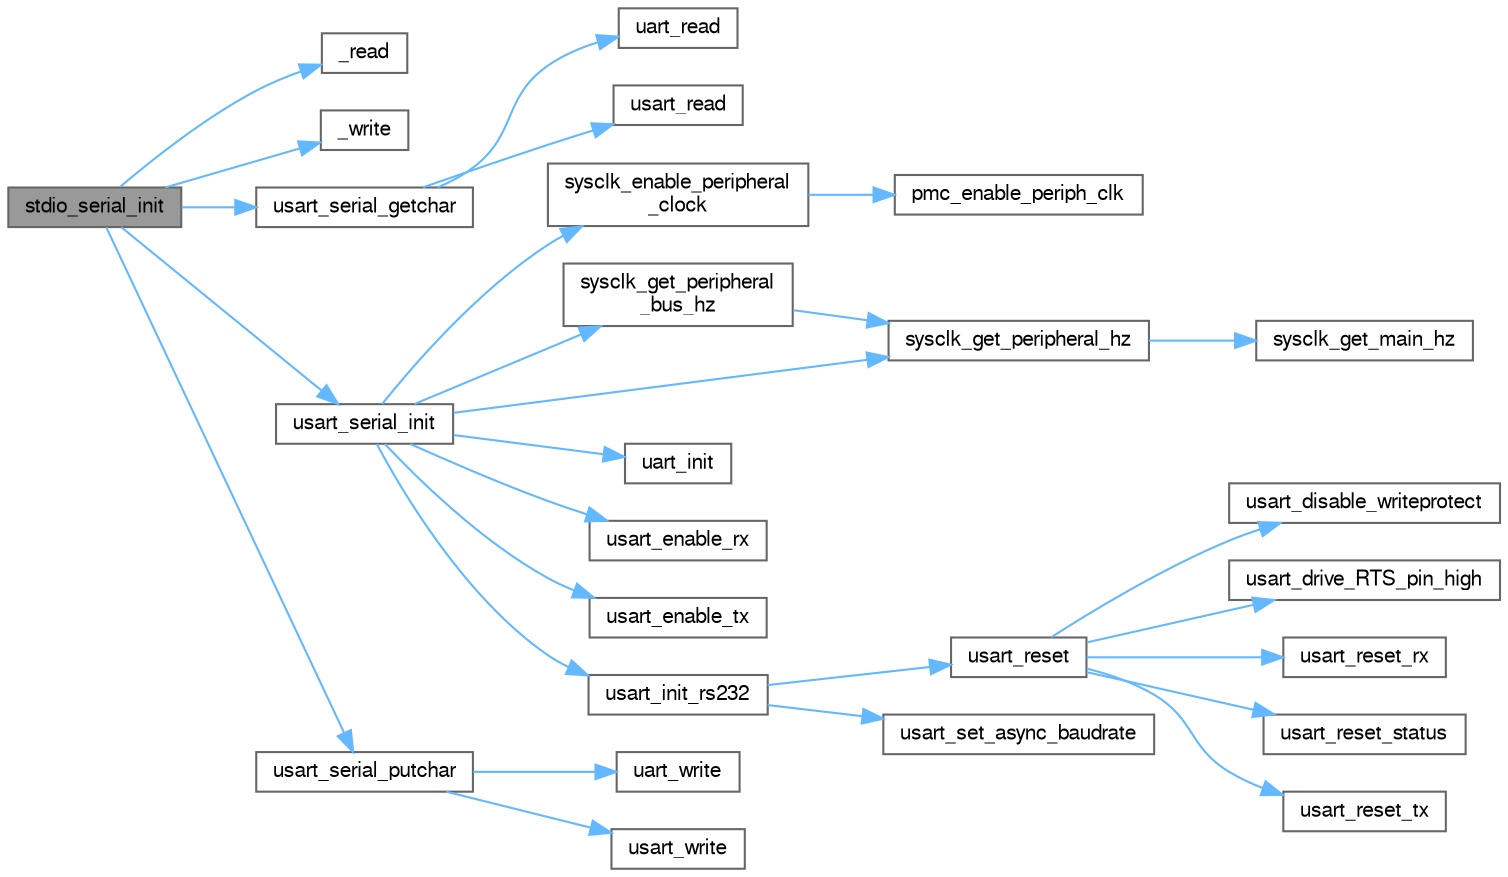 digraph "stdio_serial_init"
{
 // LATEX_PDF_SIZE
  bgcolor="transparent";
  edge [fontname=FreeSans,fontsize=10,labelfontname=FreeSans,labelfontsize=10];
  node [fontname=FreeSans,fontsize=10,shape=box,height=0.2,width=0.4];
  rankdir="LR";
  Node1 [label="stdio_serial_init",height=0.2,width=0.4,color="gray40", fillcolor="grey60", style="filled", fontcolor="black",tooltip="Initializes the stdio in Serial Mode."];
  Node1 -> Node2 [color="steelblue1",style="solid"];
  Node2 [label="_read",height=0.2,width=0.4,color="grey40", fillcolor="white", style="filled",URL="$group__group__common__utils__stdio.html#ga4f9bf1e1602f2828e0a54e70c3b2dccb",tooltip=" "];
  Node1 -> Node3 [color="steelblue1",style="solid"];
  Node3 [label="_write",height=0.2,width=0.4,color="grey40", fillcolor="white", style="filled",URL="$group__group__common__utils__stdio.html#ga086fc1b0720a915cba9092371c03d367",tooltip=" "];
  Node1 -> Node4 [color="steelblue1",style="solid"];
  Node4 [label="usart_serial_getchar",height=0.2,width=0.4,color="grey40", fillcolor="white", style="filled",URL="$uart__serial_8h.html#ac3d539ff8bb9e9d795a6ac83cf697092",tooltip="Waits until a character is received, and returns it."];
  Node4 -> Node5 [color="steelblue1",style="solid"];
  Node5 [label="uart_read",height=0.2,width=0.4,color="grey40", fillcolor="white", style="filled",URL="$group__sam__drivers__uart__group.html#ga46320ff37cbab704dd8aba10815a8f4f",tooltip="Read from UART Receive Holding Register."];
  Node4 -> Node6 [color="steelblue1",style="solid"];
  Node6 [label="usart_read",height=0.2,width=0.4,color="grey40", fillcolor="white", style="filled",URL="$group__sam__drivers__usart__group.html#gae2776f27eb9e4219bbc6245f41662fa9",tooltip="Read from USART Receive Holding Register."];
  Node1 -> Node7 [color="steelblue1",style="solid"];
  Node7 [label="usart_serial_init",height=0.2,width=0.4,color="grey40", fillcolor="white", style="filled",URL="$uart__serial_8h.html#a9b7530c23e7cf03a4542e50d276f677f",tooltip="Initializes the Usart in master mode."];
  Node7 -> Node8 [color="steelblue1",style="solid"];
  Node8 [label="sysclk_enable_peripheral\l_clock",height=0.2,width=0.4,color="grey40", fillcolor="white", style="filled",URL="$group__sysclk__group.html#ga97354113454b658bf76596b3580cf195",tooltip="Enable a peripheral's clock."];
  Node8 -> Node9 [color="steelblue1",style="solid"];
  Node9 [label="pmc_enable_periph_clk",height=0.2,width=0.4,color="grey40", fillcolor="white", style="filled",URL="$group__sam__drivers__pmc__group.html#gad09de55bb493f4ebdd92305f24f27d62",tooltip="Enable the specified peripheral clock."];
  Node7 -> Node10 [color="steelblue1",style="solid"];
  Node10 [label="sysclk_get_peripheral\l_bus_hz",height=0.2,width=0.4,color="grey40", fillcolor="white", style="filled",URL="$group__sysclk__group.html#gae7ac107dcdb3b01de4af539cab17a93d",tooltip="Retrieves the current rate in Hz of the Peripheral Bus clock attached to the specified peripheral."];
  Node10 -> Node11 [color="steelblue1",style="solid"];
  Node11 [label="sysclk_get_peripheral_hz",height=0.2,width=0.4,color="grey40", fillcolor="white", style="filled",URL="$group__sysclk__group.html#ga8ae5a954767dfc4d16ce5ae7928e6edf",tooltip="Retrieves the current rate in Hz of the peripheral clocks."];
  Node11 -> Node12 [color="steelblue1",style="solid"];
  Node12 [label="sysclk_get_main_hz",height=0.2,width=0.4,color="grey40", fillcolor="white", style="filled",URL="$group__sysclk__group.html#ga4f078b193ed39eda16071c514569b8cb",tooltip="Return the current rate in Hz of the main system clock."];
  Node7 -> Node11 [color="steelblue1",style="solid"];
  Node7 -> Node13 [color="steelblue1",style="solid"];
  Node13 [label="uart_init",height=0.2,width=0.4,color="grey40", fillcolor="white", style="filled",URL="$group__sam__drivers__uart__group.html#ga8110a83eddd8c891f8ef6d326acf8374",tooltip="Configure UART with the specified parameters."];
  Node7 -> Node14 [color="steelblue1",style="solid"];
  Node14 [label="usart_enable_rx",height=0.2,width=0.4,color="grey40", fillcolor="white", style="filled",URL="$group__sam__drivers__usart__group.html#ga7fd617322d666621fee15501ae0de7c7",tooltip="Enable USART receiver."];
  Node7 -> Node15 [color="steelblue1",style="solid"];
  Node15 [label="usart_enable_tx",height=0.2,width=0.4,color="grey40", fillcolor="white", style="filled",URL="$group__sam__drivers__usart__group.html#ga1c3a4036f8b9b21f833a641b07b84f6c",tooltip="Enable USART transmitter."];
  Node7 -> Node16 [color="steelblue1",style="solid"];
  Node16 [label="usart_init_rs232",height=0.2,width=0.4,color="grey40", fillcolor="white", style="filled",URL="$group__sam__drivers__usart__group.html#gaeef2121bcab41f9850e58c59fdc34d10",tooltip="Configure USART to work in RS232 mode."];
  Node16 -> Node17 [color="steelblue1",style="solid"];
  Node17 [label="usart_reset",height=0.2,width=0.4,color="grey40", fillcolor="white", style="filled",URL="$group__sam__drivers__usart__group.html#ga6cb84f0297ddca62d4077f616efa5c5b",tooltip="Reset the USART and disable TX and RX."];
  Node17 -> Node18 [color="steelblue1",style="solid"];
  Node18 [label="usart_disable_writeprotect",height=0.2,width=0.4,color="grey40", fillcolor="white", style="filled",URL="$group__sam__drivers__usart__group.html#gabdf1b8bf1b4da95d3a314c4916799e88",tooltip="Disable write protect of USART registers."];
  Node17 -> Node19 [color="steelblue1",style="solid"];
  Node19 [label="usart_drive_RTS_pin_high",height=0.2,width=0.4,color="grey40", fillcolor="white", style="filled",URL="$group__sam__drivers__usart__group.html#ga930438dce6fbe82394c706b775cf2f0a",tooltip="Drive the pin RTS to 1."];
  Node17 -> Node20 [color="steelblue1",style="solid"];
  Node20 [label="usart_reset_rx",height=0.2,width=0.4,color="grey40", fillcolor="white", style="filled",URL="$group__sam__drivers__usart__group.html#ga86ad3a57b19fb497ef2271d6dc87c359",tooltip="Immediately stop and disable USART receiver."];
  Node17 -> Node21 [color="steelblue1",style="solid"];
  Node21 [label="usart_reset_status",height=0.2,width=0.4,color="grey40", fillcolor="white", style="filled",URL="$group__sam__drivers__usart__group.html#ga4e19efeb524c1fba4b962e72283dcc11",tooltip="Reset status bits (PARE, OVER, MANERR, UNRE and PXBRK in US_CSR)."];
  Node17 -> Node22 [color="steelblue1",style="solid"];
  Node22 [label="usart_reset_tx",height=0.2,width=0.4,color="grey40", fillcolor="white", style="filled",URL="$group__sam__drivers__usart__group.html#ga123b84a0d5be1cbf1a3c5bac4af3d27d",tooltip="Immediately stop and disable USART transmitter."];
  Node16 -> Node23 [color="steelblue1",style="solid"];
  Node23 [label="usart_set_async_baudrate",height=0.2,width=0.4,color="grey40", fillcolor="white", style="filled",URL="$group__sam__drivers__usart__group.html#gaafe097c01c082b270c1057722d524f5b",tooltip="Calculate a clock divider(CD) and a fractional part (FP) for the USART asynchronous modes to generate..."];
  Node1 -> Node24 [color="steelblue1",style="solid"];
  Node24 [label="usart_serial_putchar",height=0.2,width=0.4,color="grey40", fillcolor="white", style="filled",URL="$uart__serial_8h.html#a0d680ac290784fa93f42838262bd072f",tooltip="Sends a character with the USART."];
  Node24 -> Node25 [color="steelblue1",style="solid"];
  Node25 [label="uart_write",height=0.2,width=0.4,color="grey40", fillcolor="white", style="filled",URL="$group__sam__drivers__uart__group.html#ga6792c68ec5b460de59e2ee9cddc5e2ec",tooltip="Write to UART Transmit Holding Register Before writing user should check if tx is ready (or empty)."];
  Node24 -> Node26 [color="steelblue1",style="solid"];
  Node26 [label="usart_write",height=0.2,width=0.4,color="grey40", fillcolor="white", style="filled",URL="$group__sam__drivers__usart__group.html#gaa9593727b910df8c0e9c359c5d7004ec",tooltip="Write to USART Transmit Holding Register."];
}
